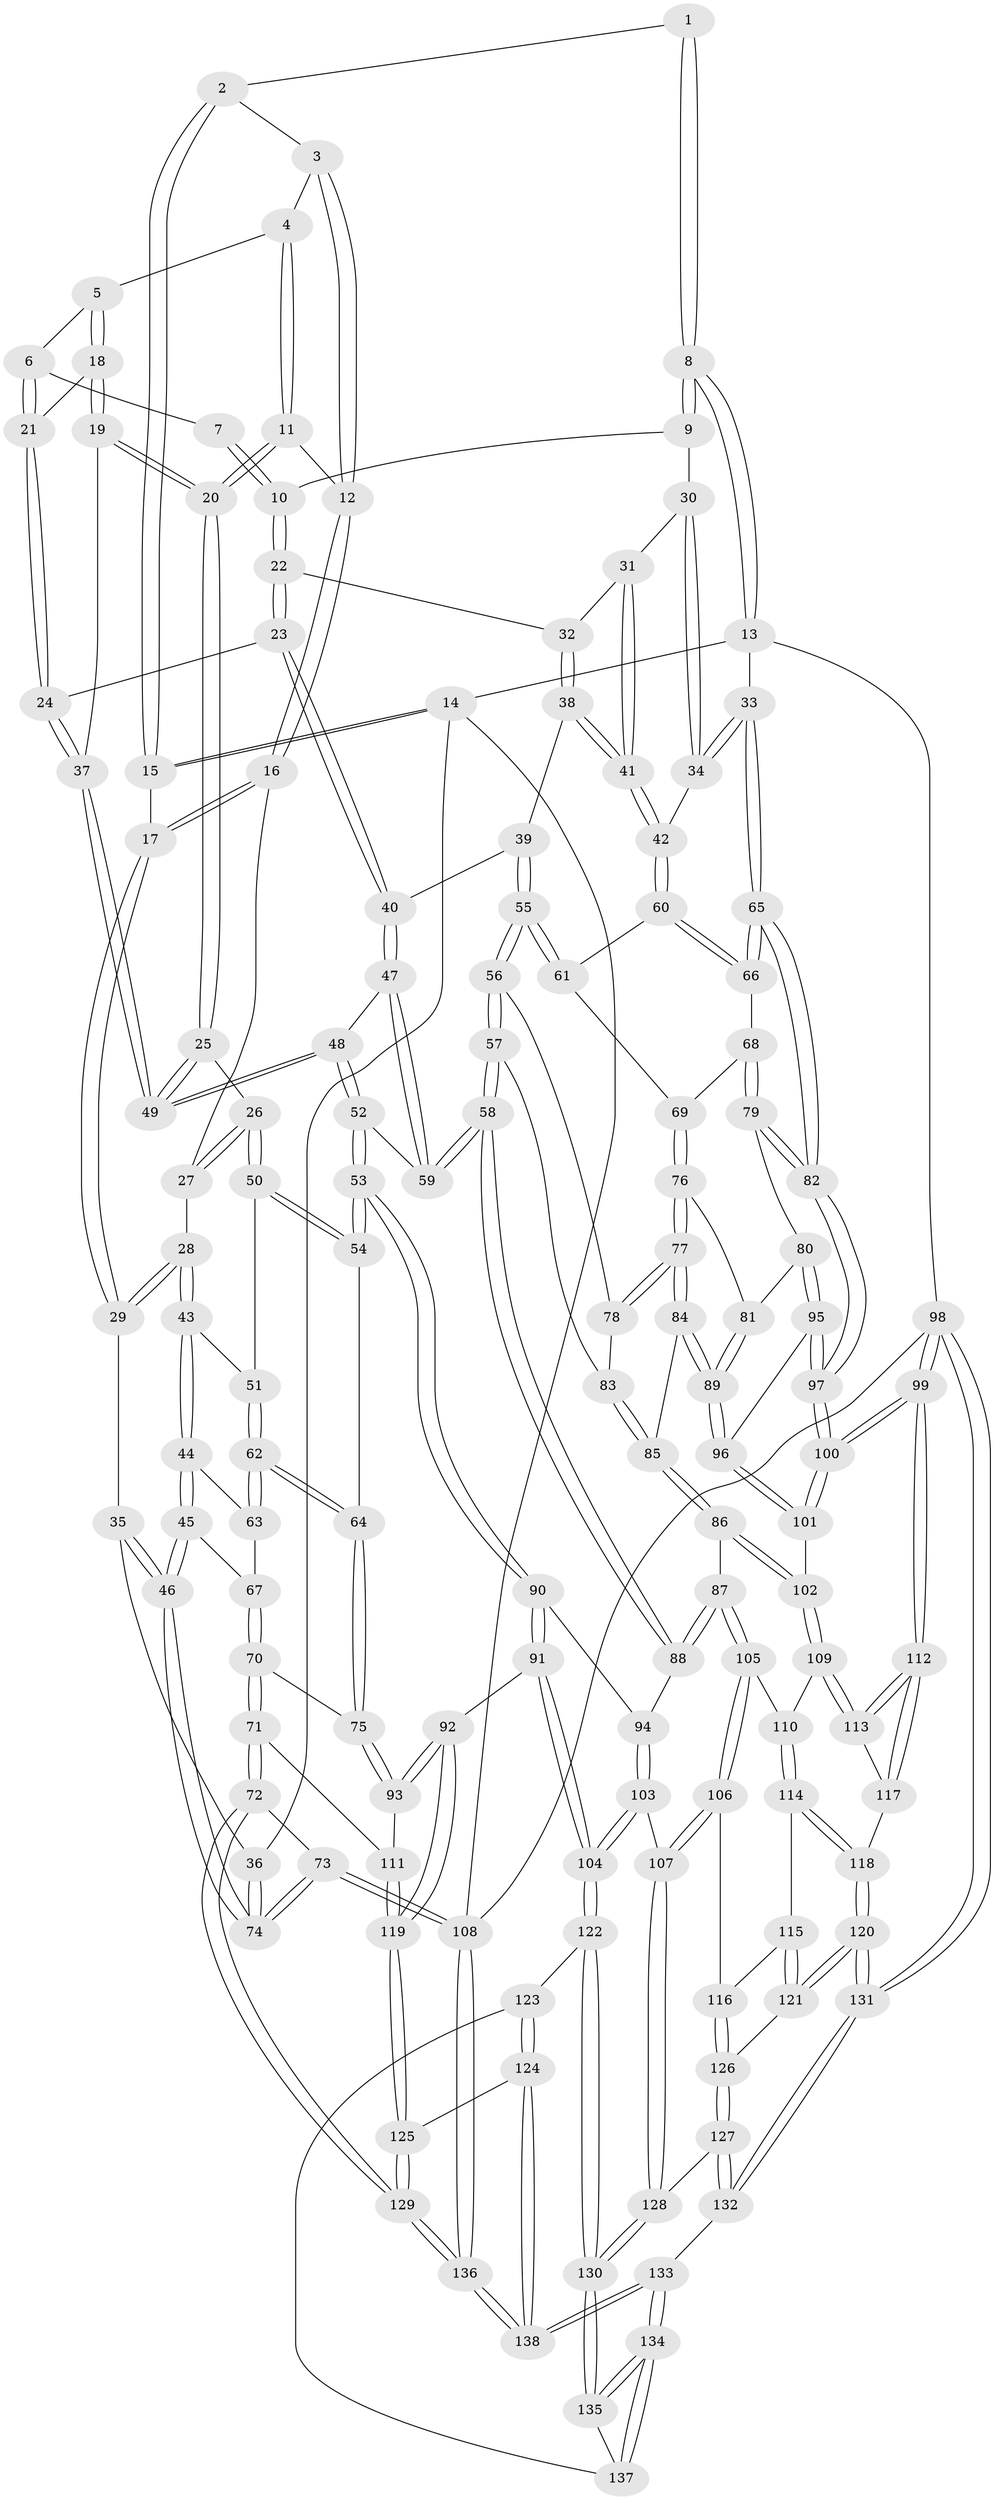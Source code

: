 // coarse degree distribution, {5: 0.53125, 3: 0.052083333333333336, 4: 0.2708333333333333, 6: 0.125, 9: 0.020833333333333332}
// Generated by graph-tools (version 1.1) at 2025/05/03/04/25 22:05:49]
// undirected, 138 vertices, 342 edges
graph export_dot {
graph [start="1"]
  node [color=gray90,style=filled];
  1 [pos="+0.5943660960566884+0"];
  2 [pos="+0.07004850387952663+0"];
  3 [pos="+0.24503512261324073+0"];
  4 [pos="+0.35885591126348176+0.05705219041995193"];
  5 [pos="+0.3858050262488342+0.07363821976050305"];
  6 [pos="+0.45927320338235605+0.07351117585655992"];
  7 [pos="+0.5790233472545355+0"];
  8 [pos="+1+0"];
  9 [pos="+0.8925825797955592+0.03887394907881519"];
  10 [pos="+0.6378937884678441+0.07469076355403353"];
  11 [pos="+0.2902128974809389+0.13354287709667254"];
  12 [pos="+0.26808485201921395+0.11524537641899676"];
  13 [pos="+1+0"];
  14 [pos="+0+0"];
  15 [pos="+0+0"];
  16 [pos="+0.20614857838497636+0.14371225289701223"];
  17 [pos="+0.015801109974632785+0"];
  18 [pos="+0.3504805207987549+0.17350942060619387"];
  19 [pos="+0.3351214988936565+0.20633376839589787"];
  20 [pos="+0.3220494064214911+0.21430249002513954"];
  21 [pos="+0.47163577734677187+0.12473345192487964"];
  22 [pos="+0.6464210621054945+0.12889465136041295"];
  23 [pos="+0.6167332254711517+0.1925478407058659"];
  24 [pos="+0.4960513567857677+0.20001255369105875"];
  25 [pos="+0.30588288510966205+0.23843147336640366"];
  26 [pos="+0.29045880078089886+0.24756481363490754"];
  27 [pos="+0.20655289297594265+0.1464030179778789"];
  28 [pos="+0.1252539380666714+0.2501261687721015"];
  29 [pos="+0.08417969189454809+0.1939668237646382"];
  30 [pos="+0.892136669890839+0.03975817296914116"];
  31 [pos="+0.8113735631519492+0.1451569693287229"];
  32 [pos="+0.8035629345856659+0.1480884599633185"];
  33 [pos="+1+0.30100980967611557"];
  34 [pos="+0.9398816994001162+0.29917551083288624"];
  35 [pos="+0.025808196116156493+0.22575339828622815"];
  36 [pos="+0+0.22662784523272508"];
  37 [pos="+0.49349722828233983+0.20307947558823672"];
  38 [pos="+0.7212382732390984+0.2867353287039307"];
  39 [pos="+0.7052455724773111+0.2935572438614762"];
  40 [pos="+0.6592376814619008+0.27865296096557624"];
  41 [pos="+0.8818817497426438+0.30166973784242795"];
  42 [pos="+0.8954199357230432+0.3110908996925007"];
  43 [pos="+0.14251574622564606+0.2950585537799371"];
  44 [pos="+0.12068568385852976+0.3156520067716332"];
  45 [pos="+0.037229532170016934+0.3701812560826411"];
  46 [pos="+0+0.3956939982423364"];
  47 [pos="+0.596632210693891+0.3458868769466474"];
  48 [pos="+0.46843912702096635+0.3540457501767621"];
  49 [pos="+0.46608297284715383+0.3439495680529955"];
  50 [pos="+0.24999212394750575+0.29577661546727785"];
  51 [pos="+0.21896176028825692+0.30523753516948565"];
  52 [pos="+0.4437475120355227+0.4105836163094005"];
  53 [pos="+0.4014572992746923+0.45781915093211695"];
  54 [pos="+0.3889801743343847+0.45457053585617496"];
  55 [pos="+0.747194296287782+0.4342868532345095"];
  56 [pos="+0.7445385499432103+0.43860146908623326"];
  57 [pos="+0.680423370135535+0.47703640553268467"];
  58 [pos="+0.6440961491647067+0.4890204121904178"];
  59 [pos="+0.6408496894349951+0.4849589579207521"];
  60 [pos="+0.8843533219321227+0.33863636498493194"];
  61 [pos="+0.8157154076591141+0.4139065244367991"];
  62 [pos="+0.21922394796039454+0.447615166974192"];
  63 [pos="+0.16460100646028472+0.4433623809046236"];
  64 [pos="+0.2483646011219629+0.48813255178740156"];
  65 [pos="+1+0.31921352013724963"];
  66 [pos="+0.928568380833369+0.4530068362482385"];
  67 [pos="+0.14039162403841038+0.45555459855963465"];
  68 [pos="+0.9159883734491887+0.4844115385875755"];
  69 [pos="+0.869812840104769+0.47327637657181915"];
  70 [pos="+0.09310858482026764+0.5965008182397358"];
  71 [pos="+0.03847915815785749+0.6409708841221232"];
  72 [pos="+0+0.6492696627867164"];
  73 [pos="+0+0.6408754155580025"];
  74 [pos="+0+0.4658033647717294"];
  75 [pos="+0.22346206114443815+0.5341784483528582"];
  76 [pos="+0.8228731803781306+0.5309459765254065"];
  77 [pos="+0.8074833129180099+0.529718293823614"];
  78 [pos="+0.7924115888746321+0.5098674523148385"];
  79 [pos="+0.9289581171735798+0.5148605213001299"];
  80 [pos="+0.9261038171064856+0.5300256090946899"];
  81 [pos="+0.823763826402491+0.5315676874993014"];
  82 [pos="+1+0.4440085341232937"];
  83 [pos="+0.7406388741137517+0.5501193072304719"];
  84 [pos="+0.7697496285181116+0.5936479726772873"];
  85 [pos="+0.7686812015849369+0.5943516491101756"];
  86 [pos="+0.7522311647201977+0.6181944918184813"];
  87 [pos="+0.7175075150019491+0.6356107863112618"];
  88 [pos="+0.6233167190294323+0.5398676398260863"];
  89 [pos="+0.8774606683035943+0.6102189463758212"];
  90 [pos="+0.40728523369691333+0.4786259381663029"];
  91 [pos="+0.37135122225942585+0.679974310872179"];
  92 [pos="+0.36572746901244285+0.6800035830498732"];
  93 [pos="+0.34516728843805117+0.6735896363882956"];
  94 [pos="+0.5769119168060722+0.572000949562893"];
  95 [pos="+0.9312751920027673+0.5959298099759327"];
  96 [pos="+0.8997083935427889+0.6248567296578427"];
  97 [pos="+1+0.6304852773965297"];
  98 [pos="+1+1"];
  99 [pos="+1+1"];
  100 [pos="+1+0.9458122715132448"];
  101 [pos="+0.8842212320378794+0.6875457657502055"];
  102 [pos="+0.866886850133668+0.6989838264733177"];
  103 [pos="+0.5323488071711218+0.7004290621614084"];
  104 [pos="+0.4126212193288868+0.7131245414399282"];
  105 [pos="+0.7099544429580231+0.6650920830652115"];
  106 [pos="+0.599403858522422+0.7251166658196736"];
  107 [pos="+0.5579900660480231+0.7193166458966341"];
  108 [pos="+0+1"];
  109 [pos="+0.8585788641498409+0.7100945666107855"];
  110 [pos="+0.7599339917680835+0.7371709430877289"];
  111 [pos="+0.12729328338211887+0.6873841753897624"];
  112 [pos="+1+1"];
  113 [pos="+0.8606787027887243+0.7566855186696673"];
  114 [pos="+0.7547876104055773+0.7499540411344611"];
  115 [pos="+0.7412448406570046+0.7682402613576763"];
  116 [pos="+0.6497714427080146+0.7704064105277368"];
  117 [pos="+0.8339789164449043+0.8205478440730205"];
  118 [pos="+0.8295943375905503+0.8217404131846174"];
  119 [pos="+0.2141407313299104+0.8368892967148621"];
  120 [pos="+0.7526983922000687+0.8754419578071407"];
  121 [pos="+0.7428443749904527+0.861737659825485"];
  122 [pos="+0.40504646027769503+0.8130276818639601"];
  123 [pos="+0.27816810270429204+0.8902788611606738"];
  124 [pos="+0.25409537795625464+0.8873253846560542"];
  125 [pos="+0.21541839486501946+0.87650937275722"];
  126 [pos="+0.6625031305260536+0.8382761922873557"];
  127 [pos="+0.6007048639875922+0.8889355355618597"];
  128 [pos="+0.5651338966068585+0.8597813892758754"];
  129 [pos="+0.14790184680072338+0.9296027680182657"];
  130 [pos="+0.44998092314460414+0.8932708092075573"];
  131 [pos="+0.7898748946626653+1"];
  132 [pos="+0.6794874997299861+1"];
  133 [pos="+0.4619814375956971+1"];
  134 [pos="+0.4481699815146869+1"];
  135 [pos="+0.44745119656776805+0.9258134605486013"];
  136 [pos="+0+1"];
  137 [pos="+0.2899234801862564+0.9040416692435052"];
  138 [pos="+0.3128650899784456+1"];
  1 -- 2;
  1 -- 8;
  1 -- 8;
  2 -- 3;
  2 -- 15;
  2 -- 15;
  3 -- 4;
  3 -- 12;
  3 -- 12;
  4 -- 5;
  4 -- 11;
  4 -- 11;
  5 -- 6;
  5 -- 18;
  5 -- 18;
  6 -- 7;
  6 -- 21;
  6 -- 21;
  7 -- 10;
  7 -- 10;
  8 -- 9;
  8 -- 9;
  8 -- 13;
  8 -- 13;
  9 -- 10;
  9 -- 30;
  10 -- 22;
  10 -- 22;
  11 -- 12;
  11 -- 20;
  11 -- 20;
  12 -- 16;
  12 -- 16;
  13 -- 14;
  13 -- 33;
  13 -- 98;
  14 -- 15;
  14 -- 15;
  14 -- 36;
  14 -- 108;
  15 -- 17;
  16 -- 17;
  16 -- 17;
  16 -- 27;
  17 -- 29;
  17 -- 29;
  18 -- 19;
  18 -- 19;
  18 -- 21;
  19 -- 20;
  19 -- 20;
  19 -- 37;
  20 -- 25;
  20 -- 25;
  21 -- 24;
  21 -- 24;
  22 -- 23;
  22 -- 23;
  22 -- 32;
  23 -- 24;
  23 -- 40;
  23 -- 40;
  24 -- 37;
  24 -- 37;
  25 -- 26;
  25 -- 49;
  25 -- 49;
  26 -- 27;
  26 -- 27;
  26 -- 50;
  26 -- 50;
  27 -- 28;
  28 -- 29;
  28 -- 29;
  28 -- 43;
  28 -- 43;
  29 -- 35;
  30 -- 31;
  30 -- 34;
  30 -- 34;
  31 -- 32;
  31 -- 41;
  31 -- 41;
  32 -- 38;
  32 -- 38;
  33 -- 34;
  33 -- 34;
  33 -- 65;
  33 -- 65;
  34 -- 42;
  35 -- 36;
  35 -- 46;
  35 -- 46;
  36 -- 74;
  36 -- 74;
  37 -- 49;
  37 -- 49;
  38 -- 39;
  38 -- 41;
  38 -- 41;
  39 -- 40;
  39 -- 55;
  39 -- 55;
  40 -- 47;
  40 -- 47;
  41 -- 42;
  41 -- 42;
  42 -- 60;
  42 -- 60;
  43 -- 44;
  43 -- 44;
  43 -- 51;
  44 -- 45;
  44 -- 45;
  44 -- 63;
  45 -- 46;
  45 -- 46;
  45 -- 67;
  46 -- 74;
  46 -- 74;
  47 -- 48;
  47 -- 59;
  47 -- 59;
  48 -- 49;
  48 -- 49;
  48 -- 52;
  48 -- 52;
  50 -- 51;
  50 -- 54;
  50 -- 54;
  51 -- 62;
  51 -- 62;
  52 -- 53;
  52 -- 53;
  52 -- 59;
  53 -- 54;
  53 -- 54;
  53 -- 90;
  53 -- 90;
  54 -- 64;
  55 -- 56;
  55 -- 56;
  55 -- 61;
  55 -- 61;
  56 -- 57;
  56 -- 57;
  56 -- 78;
  57 -- 58;
  57 -- 58;
  57 -- 83;
  58 -- 59;
  58 -- 59;
  58 -- 88;
  58 -- 88;
  60 -- 61;
  60 -- 66;
  60 -- 66;
  61 -- 69;
  62 -- 63;
  62 -- 63;
  62 -- 64;
  62 -- 64;
  63 -- 67;
  64 -- 75;
  64 -- 75;
  65 -- 66;
  65 -- 66;
  65 -- 82;
  65 -- 82;
  66 -- 68;
  67 -- 70;
  67 -- 70;
  68 -- 69;
  68 -- 79;
  68 -- 79;
  69 -- 76;
  69 -- 76;
  70 -- 71;
  70 -- 71;
  70 -- 75;
  71 -- 72;
  71 -- 72;
  71 -- 111;
  72 -- 73;
  72 -- 129;
  72 -- 129;
  73 -- 74;
  73 -- 74;
  73 -- 108;
  73 -- 108;
  75 -- 93;
  75 -- 93;
  76 -- 77;
  76 -- 77;
  76 -- 81;
  77 -- 78;
  77 -- 78;
  77 -- 84;
  77 -- 84;
  78 -- 83;
  79 -- 80;
  79 -- 82;
  79 -- 82;
  80 -- 81;
  80 -- 95;
  80 -- 95;
  81 -- 89;
  81 -- 89;
  82 -- 97;
  82 -- 97;
  83 -- 85;
  83 -- 85;
  84 -- 85;
  84 -- 89;
  84 -- 89;
  85 -- 86;
  85 -- 86;
  86 -- 87;
  86 -- 102;
  86 -- 102;
  87 -- 88;
  87 -- 88;
  87 -- 105;
  87 -- 105;
  88 -- 94;
  89 -- 96;
  89 -- 96;
  90 -- 91;
  90 -- 91;
  90 -- 94;
  91 -- 92;
  91 -- 104;
  91 -- 104;
  92 -- 93;
  92 -- 93;
  92 -- 119;
  92 -- 119;
  93 -- 111;
  94 -- 103;
  94 -- 103;
  95 -- 96;
  95 -- 97;
  95 -- 97;
  96 -- 101;
  96 -- 101;
  97 -- 100;
  97 -- 100;
  98 -- 99;
  98 -- 99;
  98 -- 131;
  98 -- 131;
  98 -- 108;
  99 -- 100;
  99 -- 100;
  99 -- 112;
  99 -- 112;
  100 -- 101;
  100 -- 101;
  101 -- 102;
  102 -- 109;
  102 -- 109;
  103 -- 104;
  103 -- 104;
  103 -- 107;
  104 -- 122;
  104 -- 122;
  105 -- 106;
  105 -- 106;
  105 -- 110;
  106 -- 107;
  106 -- 107;
  106 -- 116;
  107 -- 128;
  107 -- 128;
  108 -- 136;
  108 -- 136;
  109 -- 110;
  109 -- 113;
  109 -- 113;
  110 -- 114;
  110 -- 114;
  111 -- 119;
  111 -- 119;
  112 -- 113;
  112 -- 113;
  112 -- 117;
  112 -- 117;
  113 -- 117;
  114 -- 115;
  114 -- 118;
  114 -- 118;
  115 -- 116;
  115 -- 121;
  115 -- 121;
  116 -- 126;
  116 -- 126;
  117 -- 118;
  118 -- 120;
  118 -- 120;
  119 -- 125;
  119 -- 125;
  120 -- 121;
  120 -- 121;
  120 -- 131;
  120 -- 131;
  121 -- 126;
  122 -- 123;
  122 -- 130;
  122 -- 130;
  123 -- 124;
  123 -- 124;
  123 -- 137;
  124 -- 125;
  124 -- 138;
  124 -- 138;
  125 -- 129;
  125 -- 129;
  126 -- 127;
  126 -- 127;
  127 -- 128;
  127 -- 132;
  127 -- 132;
  128 -- 130;
  128 -- 130;
  129 -- 136;
  129 -- 136;
  130 -- 135;
  130 -- 135;
  131 -- 132;
  131 -- 132;
  132 -- 133;
  133 -- 134;
  133 -- 134;
  133 -- 138;
  133 -- 138;
  134 -- 135;
  134 -- 135;
  134 -- 137;
  134 -- 137;
  135 -- 137;
  136 -- 138;
  136 -- 138;
}
